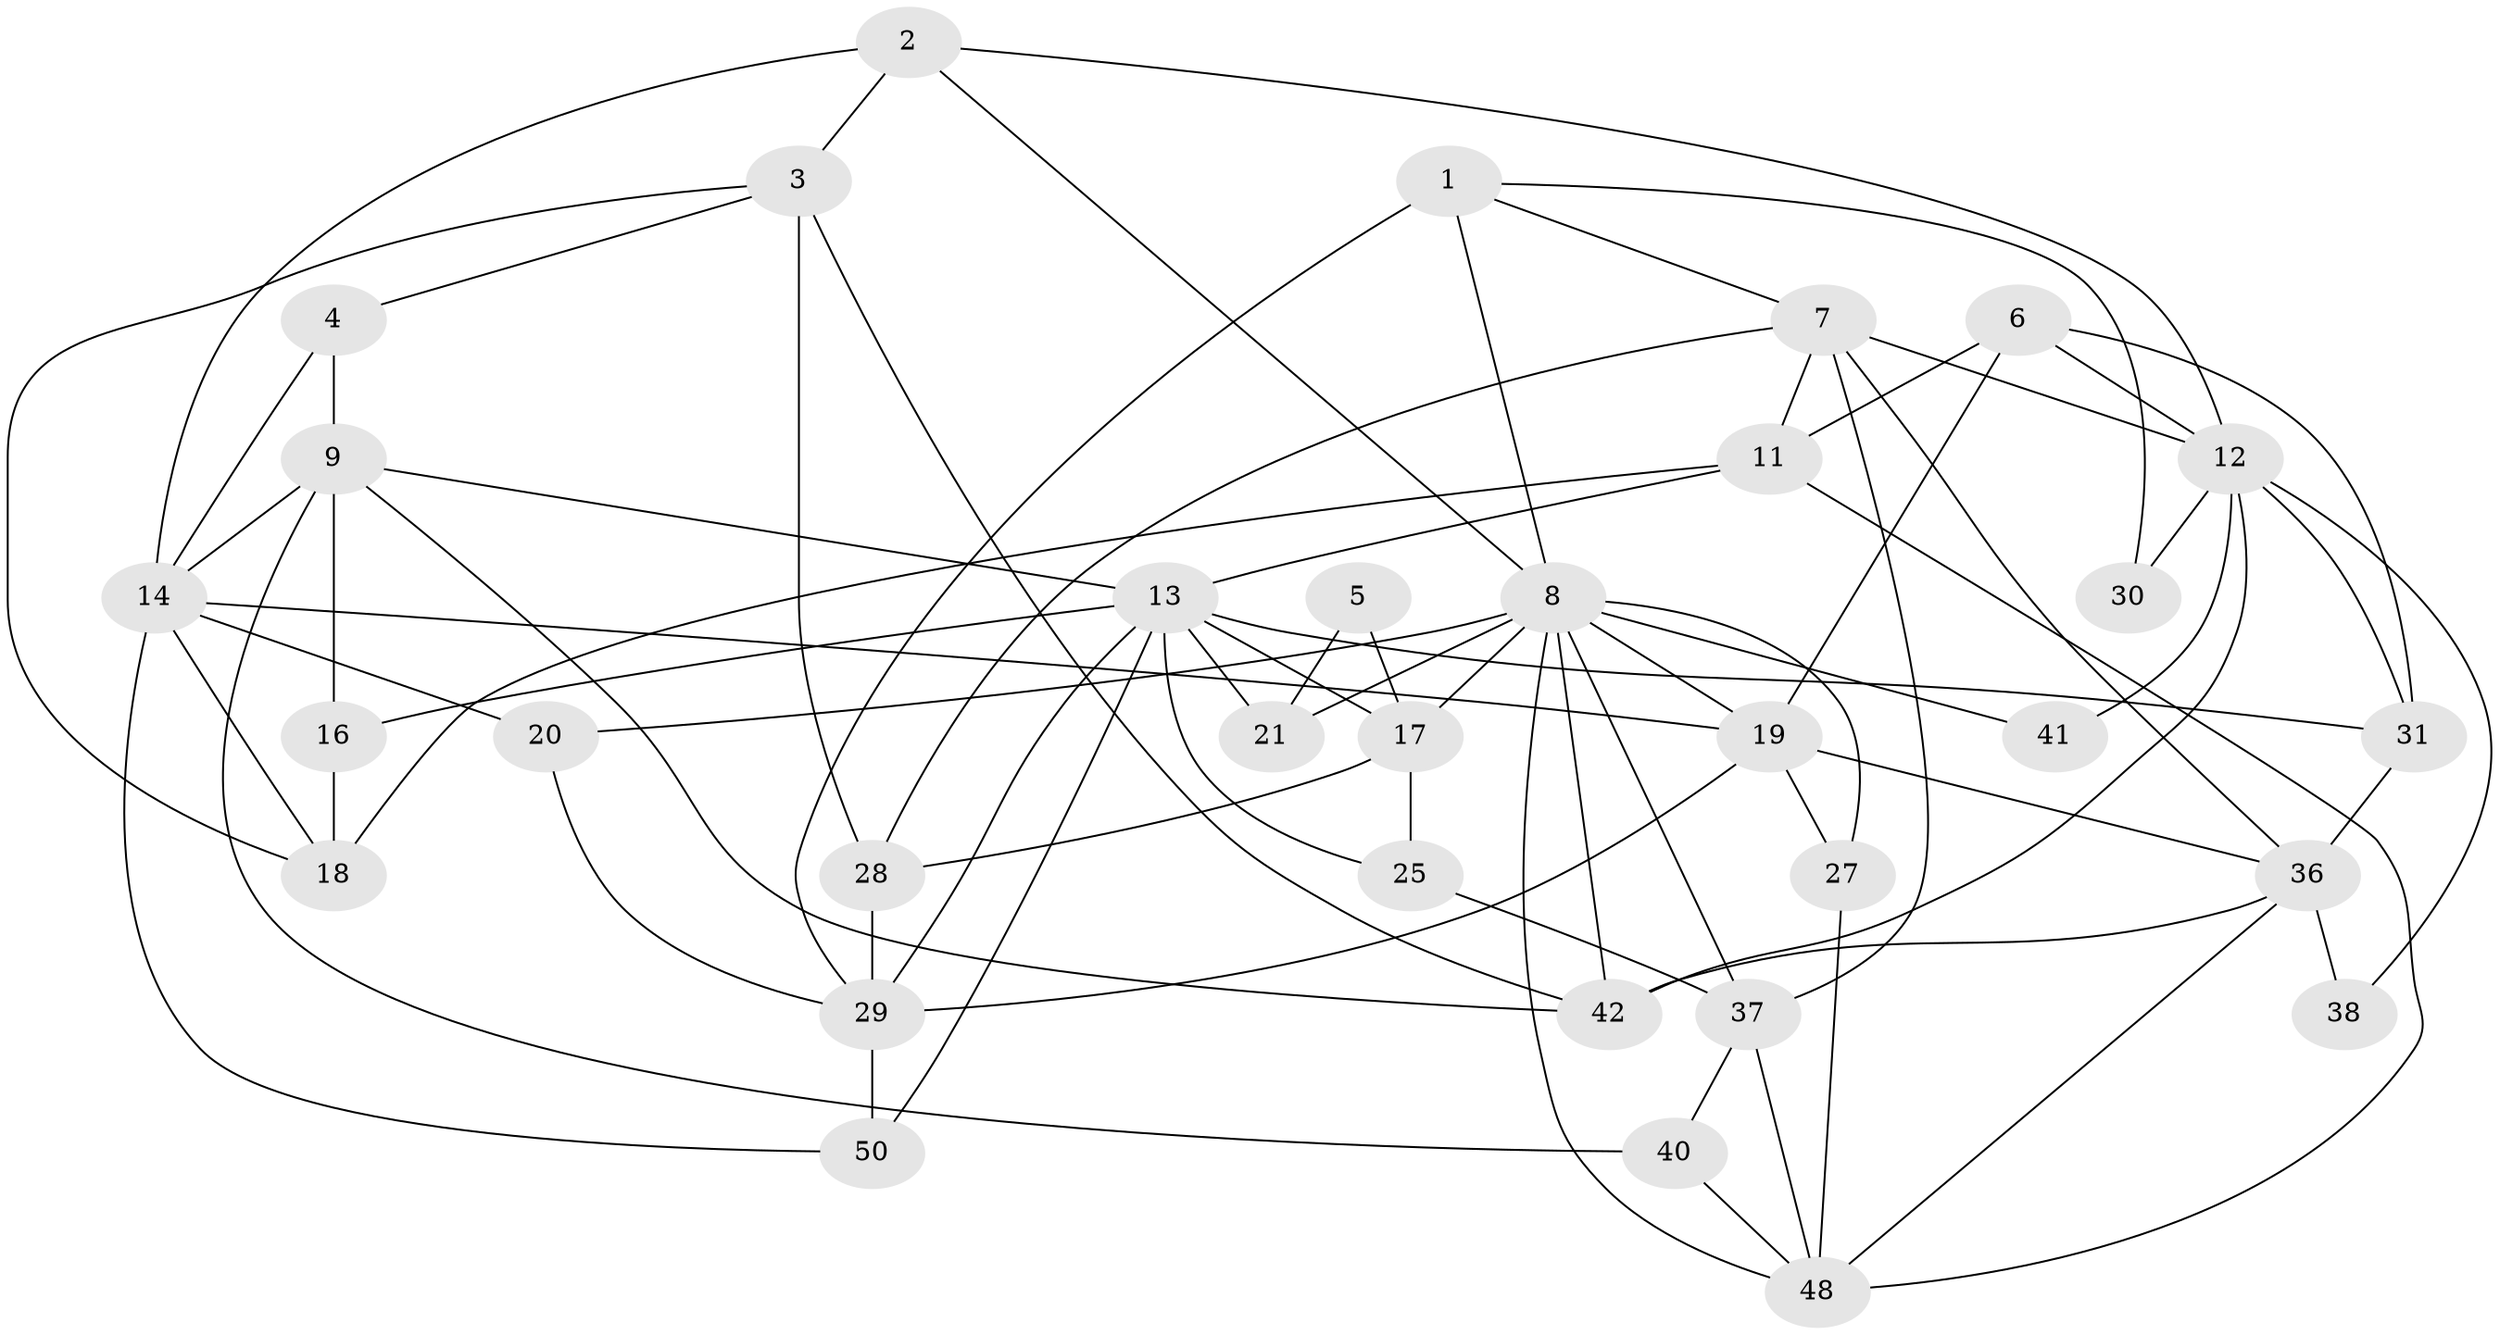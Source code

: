 // Generated by graph-tools (version 1.1) at 2025/24/03/03/25 07:24:00]
// undirected, 33 vertices, 76 edges
graph export_dot {
graph [start="1"]
  node [color=gray90,style=filled];
  1 [super="+22"];
  2 [super="+15"];
  3;
  4;
  5;
  6 [super="+24"];
  7 [super="+35"];
  8 [super="+44"];
  9 [super="+10"];
  11;
  12 [super="+26"];
  13 [super="+52"];
  14 [super="+39"];
  16;
  17 [super="+23"];
  18 [super="+47"];
  19 [super="+33"];
  20 [super="+46"];
  21;
  25;
  27;
  28 [super="+32"];
  29 [super="+34"];
  30;
  31 [super="+51"];
  36;
  37 [super="+45"];
  38;
  40;
  41;
  42 [super="+43"];
  48 [super="+49"];
  50;
  1 -- 8;
  1 -- 30;
  1 -- 29;
  1 -- 7;
  2 -- 3;
  2 -- 14;
  2 -- 8;
  2 -- 12;
  3 -- 42;
  3 -- 4;
  3 -- 28;
  3 -- 18;
  4 -- 14;
  4 -- 9;
  5 -- 21;
  5 -- 17;
  6 -- 12 [weight=2];
  6 -- 19;
  6 -- 11;
  6 -- 31;
  7 -- 36;
  7 -- 11;
  7 -- 37;
  7 -- 12;
  7 -- 28;
  8 -- 20;
  8 -- 48;
  8 -- 21;
  8 -- 41;
  8 -- 27;
  8 -- 37;
  8 -- 17;
  8 -- 42 [weight=2];
  8 -- 19;
  9 -- 16;
  9 -- 14;
  9 -- 42;
  9 -- 40;
  9 -- 13;
  11 -- 13;
  11 -- 18;
  11 -- 48;
  12 -- 30;
  12 -- 41;
  12 -- 42;
  12 -- 38;
  12 -- 31;
  13 -- 25;
  13 -- 17;
  13 -- 21;
  13 -- 16;
  13 -- 50;
  13 -- 29;
  13 -- 31;
  14 -- 50;
  14 -- 20 [weight=2];
  14 -- 18;
  14 -- 19;
  16 -- 18;
  17 -- 25;
  17 -- 28;
  19 -- 29;
  19 -- 36;
  19 -- 27;
  20 -- 29;
  25 -- 37 [weight=2];
  27 -- 48;
  28 -- 29 [weight=2];
  29 -- 50;
  31 -- 36;
  36 -- 38;
  36 -- 42;
  36 -- 48;
  37 -- 40;
  37 -- 48;
  40 -- 48;
}
